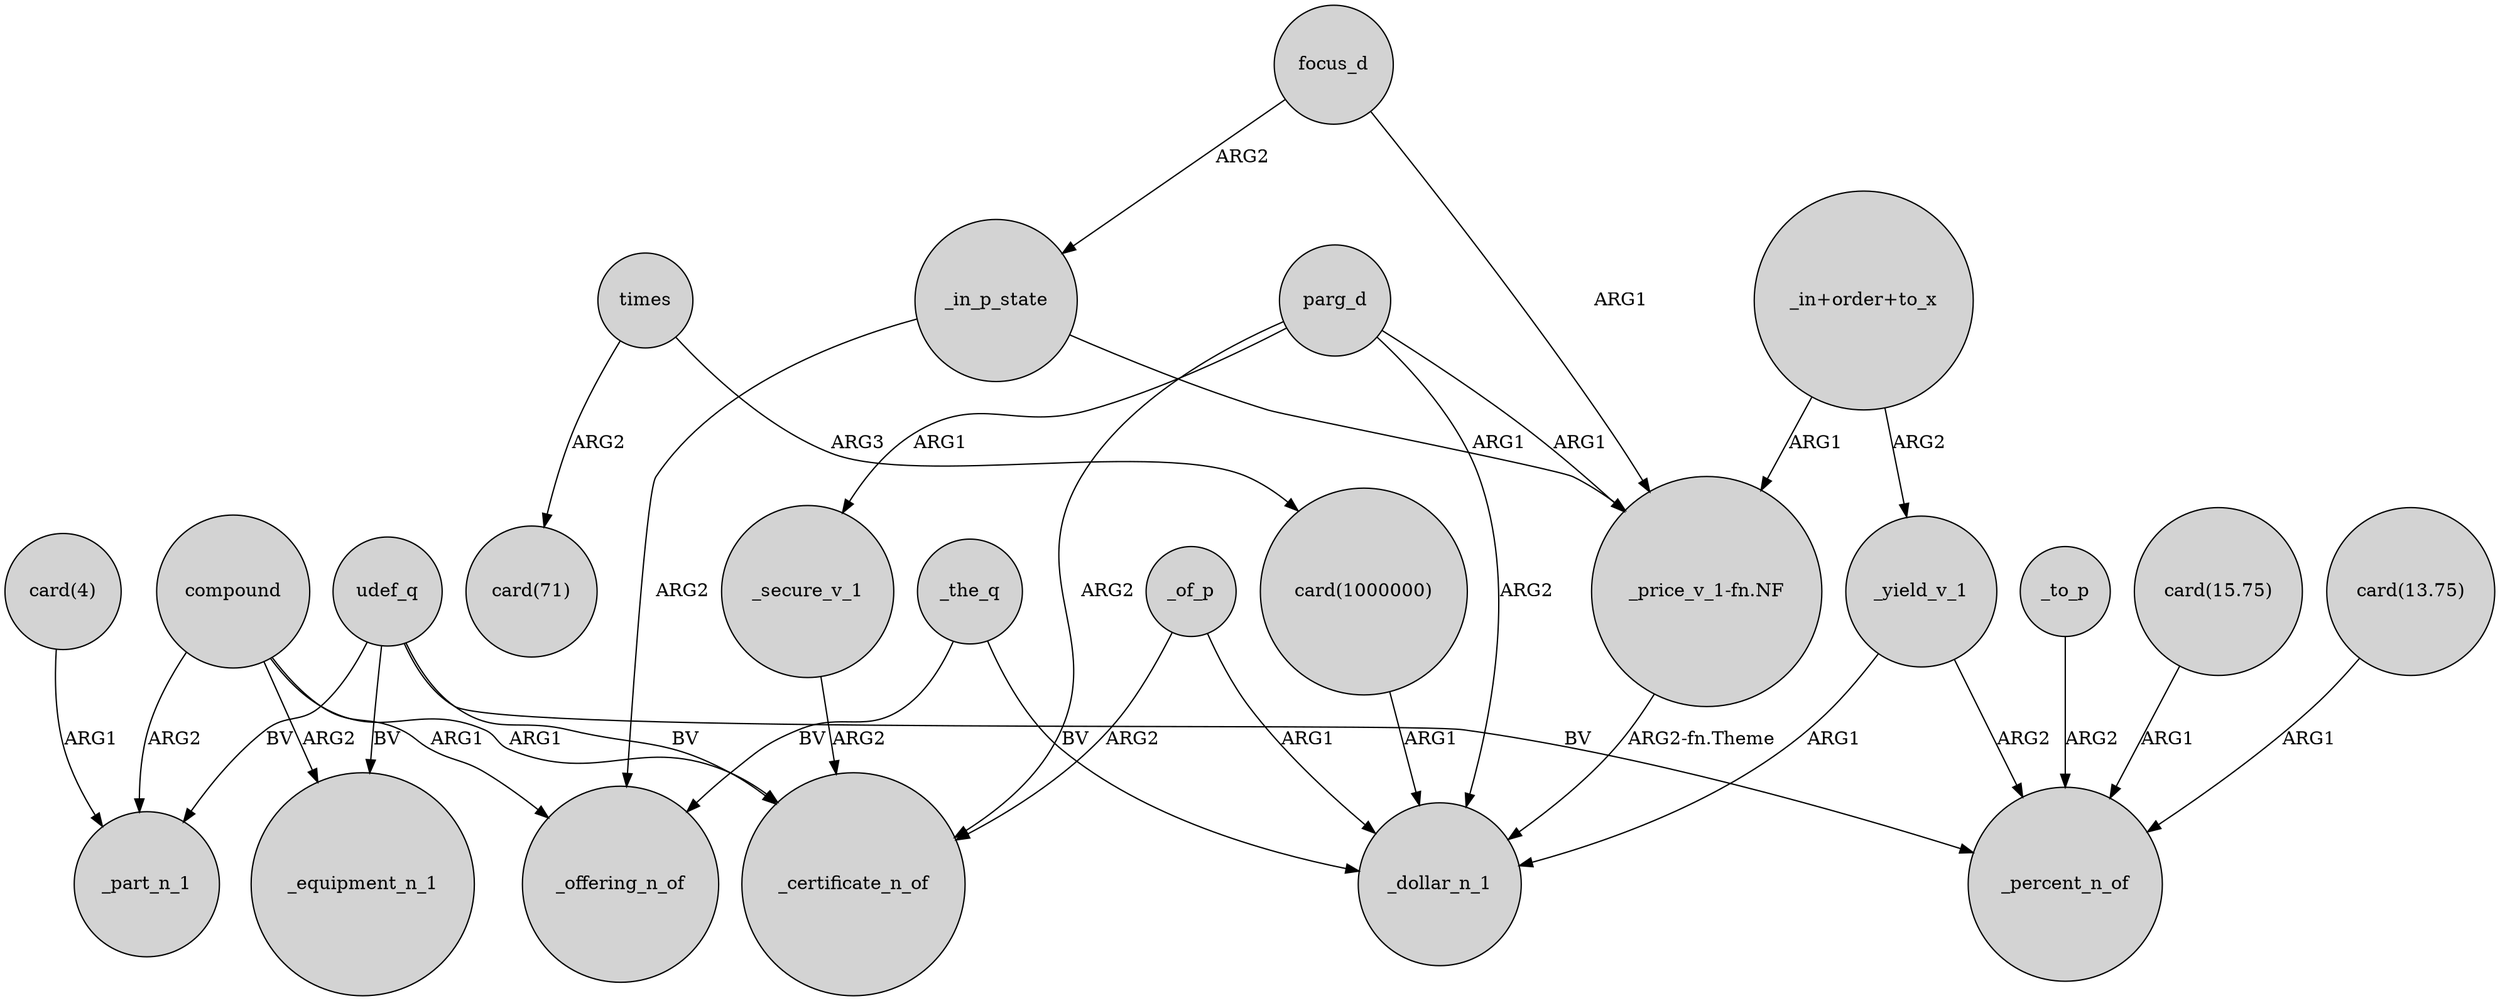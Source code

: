 digraph {
	node [shape=circle style=filled]
	compound -> _certificate_n_of [label=ARG1]
	"card(1000000)" -> _dollar_n_1 [label=ARG1]
	udef_q -> _equipment_n_1 [label=BV]
	"_price_v_1-fn.NF" -> _dollar_n_1 [label="ARG2-fn.Theme"]
	compound -> _equipment_n_1 [label=ARG2]
	_of_p -> _dollar_n_1 [label=ARG1]
	focus_d -> _in_p_state [label=ARG2]
	_of_p -> _certificate_n_of [label=ARG2]
	_the_q -> _dollar_n_1 [label=BV]
	_yield_v_1 -> _dollar_n_1 [label=ARG1]
	udef_q -> _certificate_n_of [label=BV]
	"card(15.75)" -> _percent_n_of [label=ARG1]
	_secure_v_1 -> _certificate_n_of [label=ARG2]
	_in_p_state -> _offering_n_of [label=ARG2]
	parg_d -> _secure_v_1 [label=ARG1]
	"_in+order+to_x" -> "_price_v_1-fn.NF" [label=ARG1]
	_in_p_state -> "_price_v_1-fn.NF" [label=ARG1]
	"card(13.75)" -> _percent_n_of [label=ARG1]
	compound -> _part_n_1 [label=ARG2]
	times -> "card(1000000)" [label=ARG3]
	parg_d -> _certificate_n_of [label=ARG2]
	"_in+order+to_x" -> _yield_v_1 [label=ARG2]
	"card(4)" -> _part_n_1 [label=ARG1]
	parg_d -> "_price_v_1-fn.NF" [label=ARG1]
	udef_q -> _part_n_1 [label=BV]
	_yield_v_1 -> _percent_n_of [label=ARG2]
	_to_p -> _percent_n_of [label=ARG2]
	parg_d -> _dollar_n_1 [label=ARG2]
	times -> "card(71)" [label=ARG2]
	udef_q -> _percent_n_of [label=BV]
	focus_d -> "_price_v_1-fn.NF" [label=ARG1]
	compound -> _offering_n_of [label=ARG1]
	_the_q -> _offering_n_of [label=BV]
}
